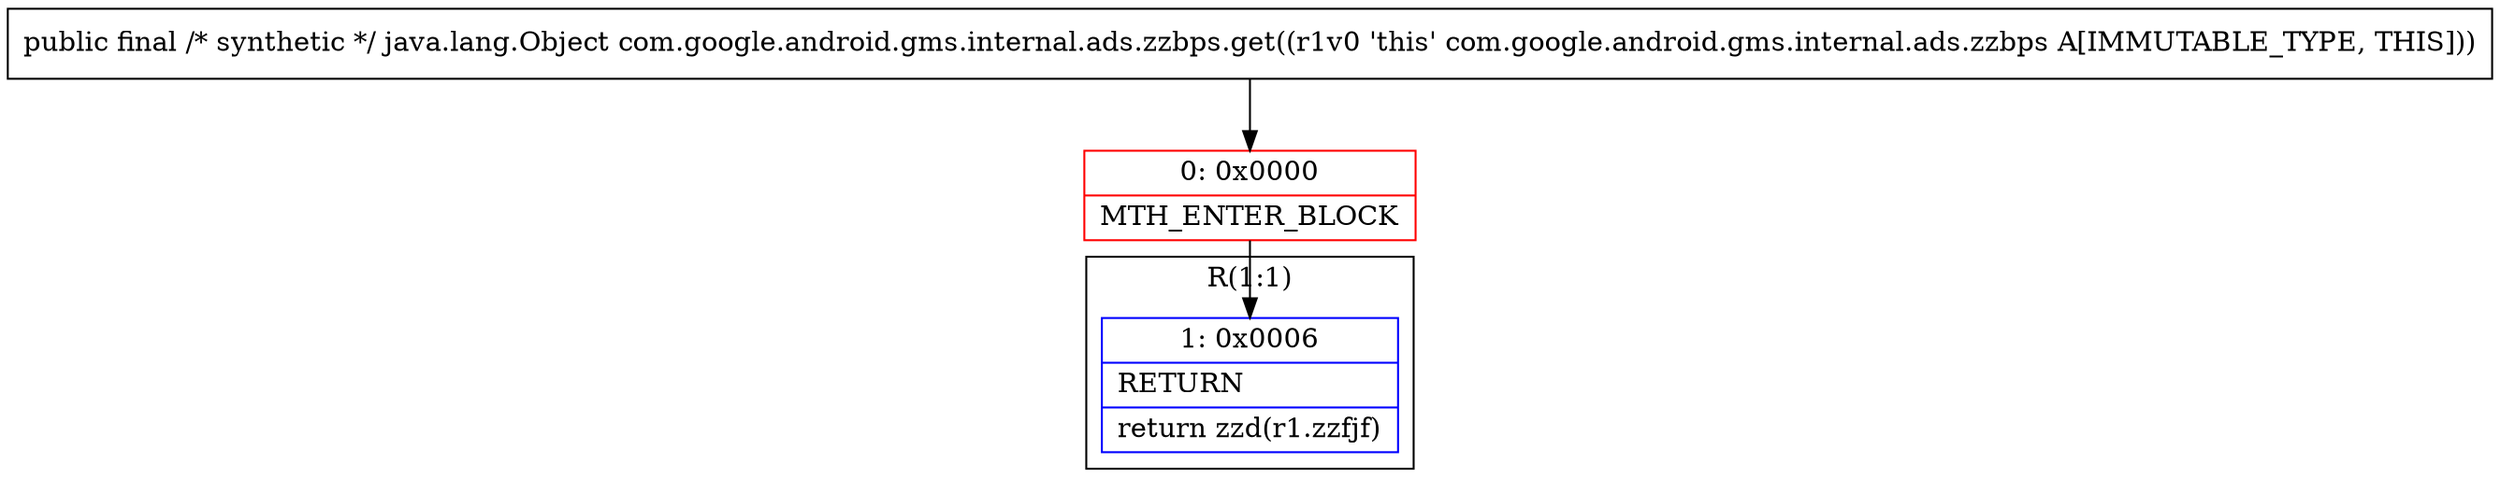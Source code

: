 digraph "CFG forcom.google.android.gms.internal.ads.zzbps.get()Ljava\/lang\/Object;" {
subgraph cluster_Region_668497636 {
label = "R(1:1)";
node [shape=record,color=blue];
Node_1 [shape=record,label="{1\:\ 0x0006|RETURN\l|return zzd(r1.zzfjf)\l}"];
}
Node_0 [shape=record,color=red,label="{0\:\ 0x0000|MTH_ENTER_BLOCK\l}"];
MethodNode[shape=record,label="{public final \/* synthetic *\/ java.lang.Object com.google.android.gms.internal.ads.zzbps.get((r1v0 'this' com.google.android.gms.internal.ads.zzbps A[IMMUTABLE_TYPE, THIS])) }"];
MethodNode -> Node_0;
Node_0 -> Node_1;
}


